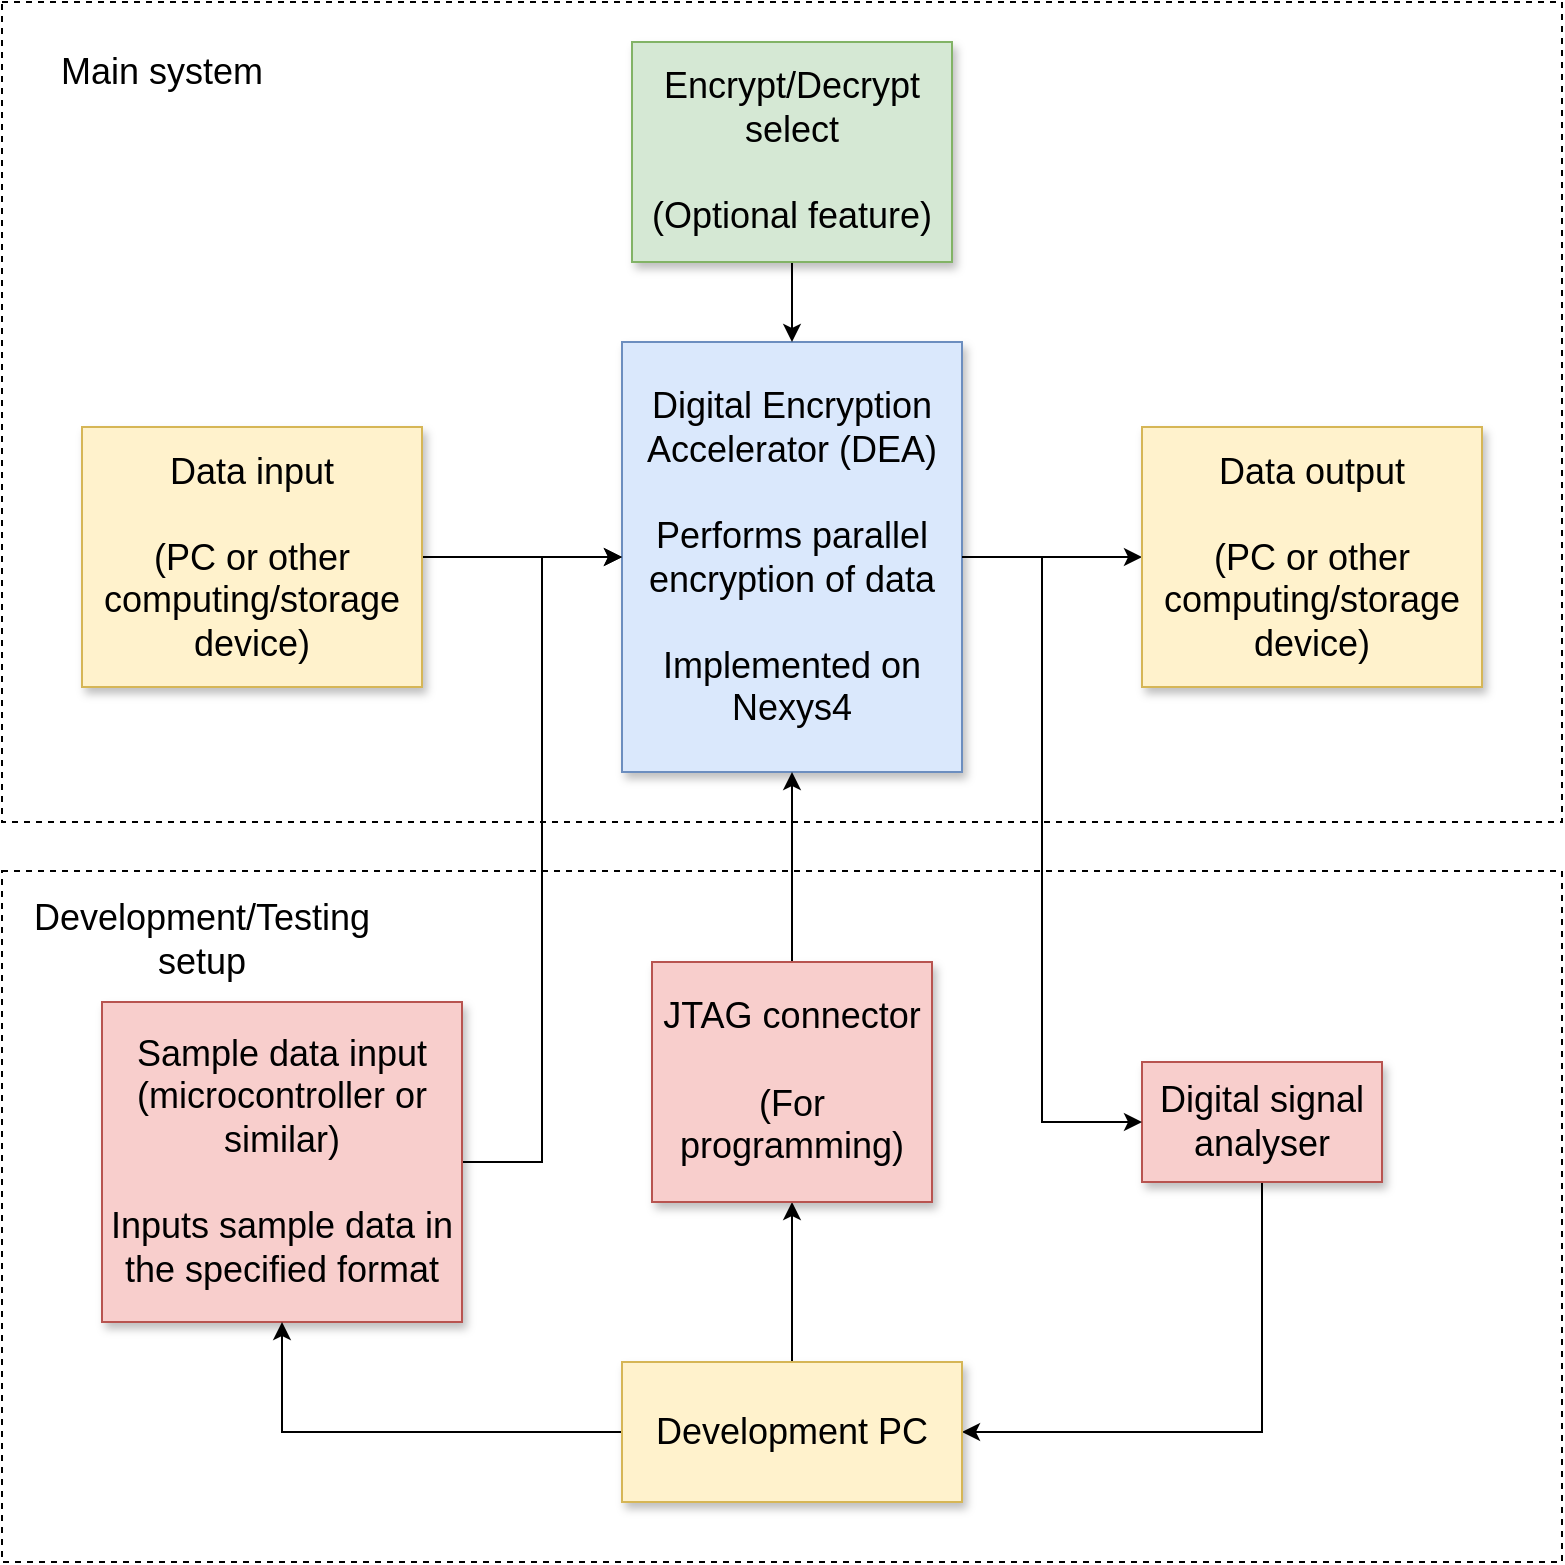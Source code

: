 <mxfile version="24.2.5" type="device">
  <diagram name="Page-1" id="90a13364-a465-7bf4-72fc-28e22215d7a0">
    <mxGraphModel dx="1687" dy="932" grid="1" gridSize="10" guides="1" tooltips="1" connect="1" arrows="1" fold="1" page="1" pageScale="1.5" pageWidth="1169" pageHeight="826" background="none" math="0" shadow="0">
      <root>
        <mxCell id="0" style=";html=1;" />
        <mxCell id="1" style=";html=1;" parent="0" />
        <mxCell id="0KS1t0nP0OiROQ7et-3B-16" value="" style="rounded=0;whiteSpace=wrap;html=1;dashed=1;" vertex="1" parent="1">
          <mxGeometry x="450" y="320" width="780" height="410" as="geometry" />
        </mxCell>
        <mxCell id="0KS1t0nP0OiROQ7et-3B-7" style="edgeStyle=orthogonalEdgeStyle;rounded=0;orthogonalLoop=1;jettySize=auto;html=1;entryX=0;entryY=0.5;entryDx=0;entryDy=0;" edge="1" parent="1" source="0KS1t0nP0OiROQ7et-3B-1" target="0KS1t0nP0OiROQ7et-3B-5">
          <mxGeometry relative="1" as="geometry" />
        </mxCell>
        <mxCell id="0KS1t0nP0OiROQ7et-3B-1" value="Digital Encryption Accelerator (DEA)&lt;br&gt;&lt;br&gt;&lt;div&gt;Performs parallel encryption of data&lt;br&gt;&lt;br&gt;Implemented on Nexys4&lt;/div&gt;" style="whiteSpace=wrap;html=1;shadow=1;fontSize=18;fillColor=#dae8fc;strokeColor=#6c8ebf;" vertex="1" parent="1">
          <mxGeometry x="760" y="490" width="170" height="215" as="geometry" />
        </mxCell>
        <mxCell id="0KS1t0nP0OiROQ7et-3B-6" style="edgeStyle=orthogonalEdgeStyle;rounded=0;orthogonalLoop=1;jettySize=auto;html=1;entryX=0;entryY=0.5;entryDx=0;entryDy=0;" edge="1" parent="1" source="0KS1t0nP0OiROQ7et-3B-2" target="0KS1t0nP0OiROQ7et-3B-1">
          <mxGeometry relative="1" as="geometry" />
        </mxCell>
        <mxCell id="0KS1t0nP0OiROQ7et-3B-2" value="&lt;div&gt;Data input&lt;/div&gt;&lt;br&gt;&lt;div&gt;(PC or other computing/storage device)&lt;/div&gt;" style="whiteSpace=wrap;html=1;shadow=1;fontSize=18;fillColor=#fff2cc;strokeColor=#d6b656;" vertex="1" parent="1">
          <mxGeometry x="490" y="532.5" width="170" height="130" as="geometry" />
        </mxCell>
        <mxCell id="0KS1t0nP0OiROQ7et-3B-8" style="edgeStyle=orthogonalEdgeStyle;rounded=0;orthogonalLoop=1;jettySize=auto;html=1;entryX=0.5;entryY=0;entryDx=0;entryDy=0;" edge="1" parent="1" source="0KS1t0nP0OiROQ7et-3B-3" target="0KS1t0nP0OiROQ7et-3B-1">
          <mxGeometry relative="1" as="geometry" />
        </mxCell>
        <mxCell id="0KS1t0nP0OiROQ7et-3B-3" value="&lt;div&gt;Encrypt/Decrypt select&lt;/div&gt;&lt;div&gt;&lt;br&gt;&lt;/div&gt;&lt;div&gt;(Optional feature)&lt;/div&gt;" style="whiteSpace=wrap;html=1;shadow=1;fontSize=18;fillColor=#d5e8d4;strokeColor=#82b366;" vertex="1" parent="1">
          <mxGeometry x="765" y="340" width="160" height="110" as="geometry" />
        </mxCell>
        <mxCell id="0KS1t0nP0OiROQ7et-3B-5" value="Data output&lt;br&gt;&lt;br&gt;&lt;div&gt;(PC or other&lt;/div&gt;&lt;div&gt;computing/storage device)&lt;/div&gt;" style="whiteSpace=wrap;html=1;shadow=1;fontSize=18;fillColor=#fff2cc;strokeColor=#d6b656;" vertex="1" parent="1">
          <mxGeometry x="1020" y="532.5" width="170" height="130" as="geometry" />
        </mxCell>
        <mxCell id="0KS1t0nP0OiROQ7et-3B-14" value="" style="rounded=0;whiteSpace=wrap;html=1;dashed=1;" vertex="1" parent="1">
          <mxGeometry x="450" y="754.5" width="780" height="345.5" as="geometry" />
        </mxCell>
        <mxCell id="0KS1t0nP0OiROQ7et-3B-31" style="edgeStyle=orthogonalEdgeStyle;rounded=0;orthogonalLoop=1;jettySize=auto;html=1;entryX=1;entryY=0.5;entryDx=0;entryDy=0;" edge="1" parent="1" source="0KS1t0nP0OiROQ7et-3B-9" target="0KS1t0nP0OiROQ7et-3B-21">
          <mxGeometry relative="1" as="geometry">
            <Array as="points">
              <mxPoint x="1080" y="1035" />
            </Array>
          </mxGeometry>
        </mxCell>
        <mxCell id="0KS1t0nP0OiROQ7et-3B-9" value="Digital signal analyser" style="whiteSpace=wrap;html=1;shadow=1;fontSize=18;fillColor=#f8cecc;strokeColor=#b85450;" vertex="1" parent="1">
          <mxGeometry x="1020" y="850" width="120" height="60" as="geometry" />
        </mxCell>
        <mxCell id="0KS1t0nP0OiROQ7et-3B-11" style="edgeStyle=orthogonalEdgeStyle;rounded=0;orthogonalLoop=1;jettySize=auto;html=1;exitX=1;exitY=0.5;exitDx=0;exitDy=0;entryX=0;entryY=0.5;entryDx=0;entryDy=0;" edge="1" parent="1" source="0KS1t0nP0OiROQ7et-3B-1" target="0KS1t0nP0OiROQ7et-3B-9">
          <mxGeometry relative="1" as="geometry">
            <mxPoint x="980" y="600" as="sourcePoint" />
            <mxPoint x="1040" y="630" as="targetPoint" />
            <Array as="points">
              <mxPoint x="970" y="598" />
              <mxPoint x="970" y="880" />
            </Array>
          </mxGeometry>
        </mxCell>
        <mxCell id="0KS1t0nP0OiROQ7et-3B-15" value="&lt;div style=&quot;font-size: 18px;&quot;&gt;Development/Testing setup&lt;/div&gt;&lt;div style=&quot;font-size: 18px;&quot;&gt;&lt;br style=&quot;font-size: 18px;&quot;&gt;&lt;/div&gt;" style="text;html=1;align=center;verticalAlign=middle;whiteSpace=wrap;rounded=0;fontSize=18;" vertex="1" parent="1">
          <mxGeometry x="470" y="780" width="160" height="40" as="geometry" />
        </mxCell>
        <mxCell id="0KS1t0nP0OiROQ7et-3B-17" value="&lt;div style=&quot;font-size: 18px;&quot;&gt;Main system&lt;/div&gt;" style="text;html=1;align=center;verticalAlign=middle;whiteSpace=wrap;rounded=0;fontSize=18;" vertex="1" parent="1">
          <mxGeometry x="470" y="330" width="120" height="50" as="geometry" />
        </mxCell>
        <mxCell id="0KS1t0nP0OiROQ7et-3B-20" style="edgeStyle=orthogonalEdgeStyle;rounded=0;orthogonalLoop=1;jettySize=auto;html=1;entryX=0;entryY=0.5;entryDx=0;entryDy=0;" edge="1" parent="1" source="0KS1t0nP0OiROQ7et-3B-19" target="0KS1t0nP0OiROQ7et-3B-1">
          <mxGeometry relative="1" as="geometry" />
        </mxCell>
        <mxCell id="0KS1t0nP0OiROQ7et-3B-19" value="&lt;div&gt;Sample data input (microcontroller or similar)&lt;br&gt;&lt;/div&gt;&lt;div&gt;&lt;br&gt;&lt;/div&gt;&lt;div&gt;Inputs sample data in the specified format &lt;br&gt;&lt;/div&gt;" style="whiteSpace=wrap;html=1;shadow=1;fontSize=18;fillColor=#f8cecc;strokeColor=#b85450;" vertex="1" parent="1">
          <mxGeometry x="500" y="820" width="180" height="160" as="geometry" />
        </mxCell>
        <mxCell id="0KS1t0nP0OiROQ7et-3B-28" style="edgeStyle=orthogonalEdgeStyle;rounded=0;orthogonalLoop=1;jettySize=auto;html=1;entryX=0.5;entryY=1;entryDx=0;entryDy=0;" edge="1" parent="1" source="0KS1t0nP0OiROQ7et-3B-21" target="0KS1t0nP0OiROQ7et-3B-22">
          <mxGeometry relative="1" as="geometry" />
        </mxCell>
        <mxCell id="0KS1t0nP0OiROQ7et-3B-30" style="edgeStyle=orthogonalEdgeStyle;rounded=0;orthogonalLoop=1;jettySize=auto;html=1;entryX=0.5;entryY=1;entryDx=0;entryDy=0;" edge="1" parent="1" source="0KS1t0nP0OiROQ7et-3B-21" target="0KS1t0nP0OiROQ7et-3B-19">
          <mxGeometry relative="1" as="geometry" />
        </mxCell>
        <mxCell id="0KS1t0nP0OiROQ7et-3B-21" value="Development PC" style="whiteSpace=wrap;html=1;shadow=1;fontSize=18;fillColor=#fff2cc;strokeColor=#d6b656;" vertex="1" parent="1">
          <mxGeometry x="760" y="1000" width="170" height="70" as="geometry" />
        </mxCell>
        <mxCell id="0KS1t0nP0OiROQ7et-3B-23" style="edgeStyle=orthogonalEdgeStyle;rounded=0;orthogonalLoop=1;jettySize=auto;html=1;exitX=0.5;exitY=0;exitDx=0;exitDy=0;entryX=0.5;entryY=1;entryDx=0;entryDy=0;" edge="1" parent="1" source="0KS1t0nP0OiROQ7et-3B-22" target="0KS1t0nP0OiROQ7et-3B-1">
          <mxGeometry relative="1" as="geometry" />
        </mxCell>
        <mxCell id="0KS1t0nP0OiROQ7et-3B-22" value="&lt;div&gt;JTAG connector&lt;/div&gt;&lt;div&gt;&lt;br&gt;&lt;/div&gt;&lt;div&gt;(For programming)&lt;/div&gt;" style="whiteSpace=wrap;html=1;shadow=1;fontSize=18;fillColor=#f8cecc;strokeColor=#b85450;" vertex="1" parent="1">
          <mxGeometry x="775" y="800" width="140" height="120" as="geometry" />
        </mxCell>
      </root>
    </mxGraphModel>
  </diagram>
</mxfile>
